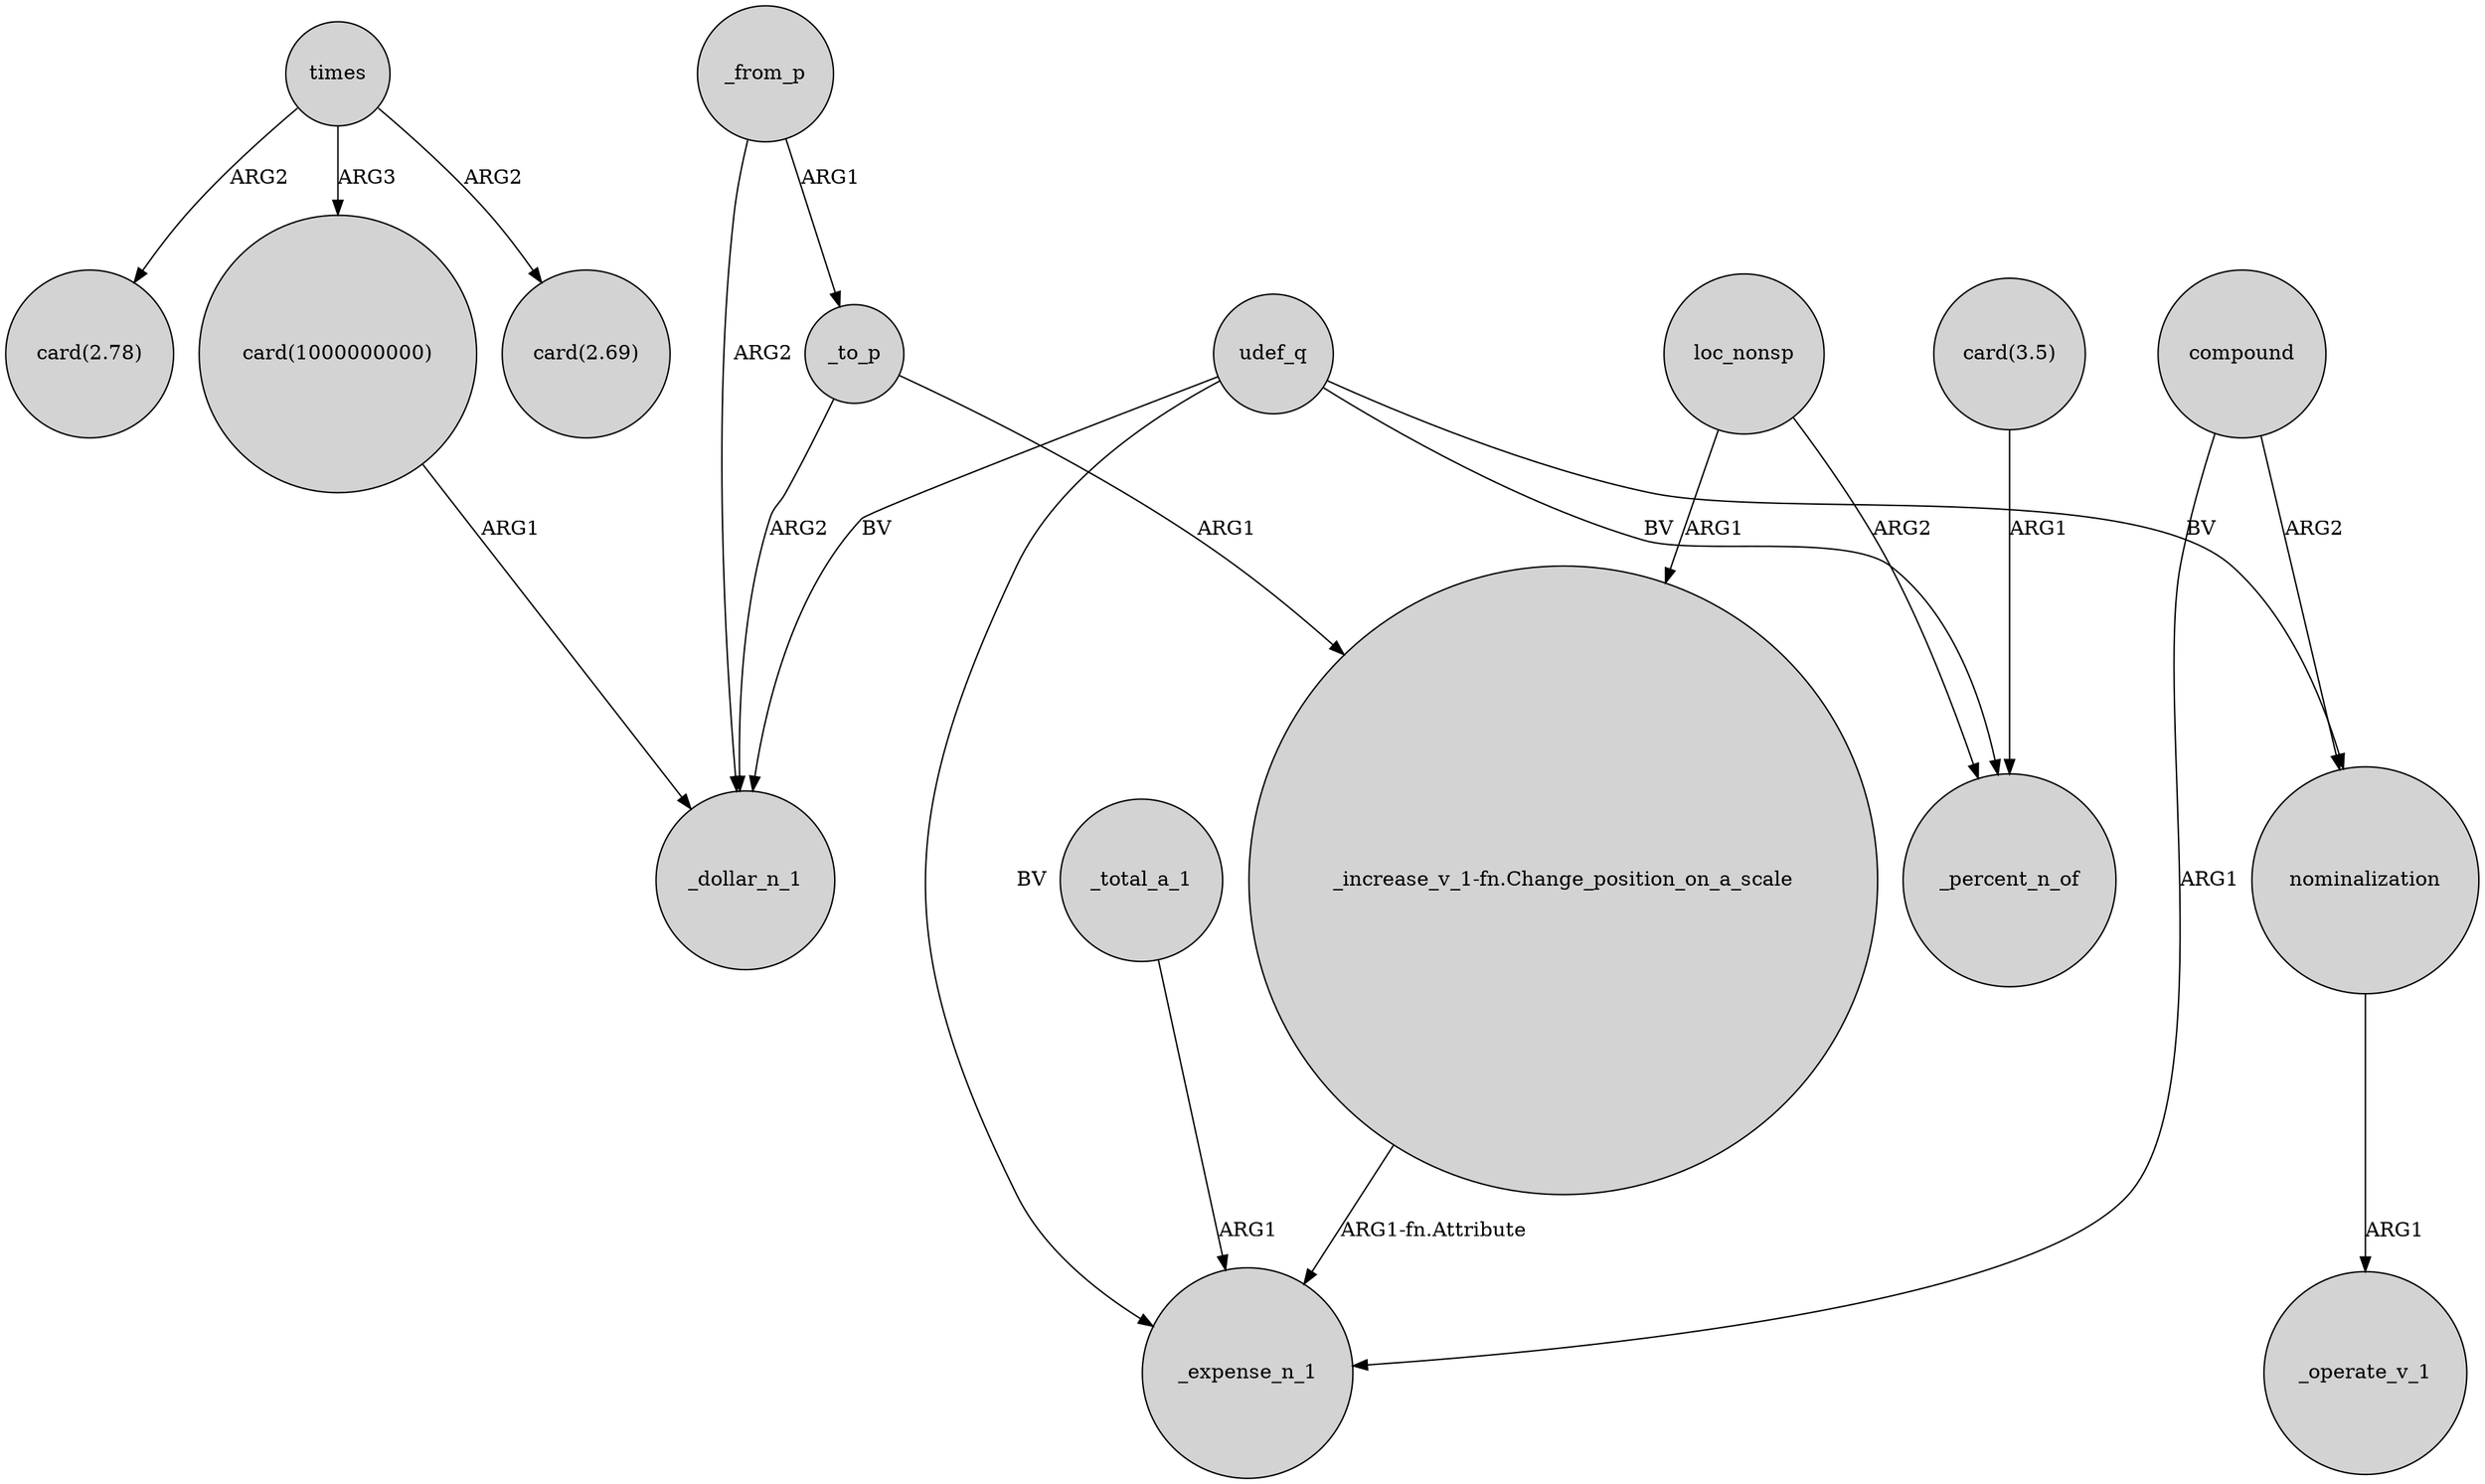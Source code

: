 digraph {
	node [shape=circle style=filled]
	times -> "card(2.78)" [label=ARG2]
	"card(1000000000)" -> _dollar_n_1 [label=ARG1]
	udef_q -> nominalization [label=BV]
	nominalization -> _operate_v_1 [label=ARG1]
	_to_p -> "_increase_v_1-fn.Change_position_on_a_scale" [label=ARG1]
	_to_p -> _dollar_n_1 [label=ARG2]
	times -> "card(1000000000)" [label=ARG3]
	compound -> nominalization [label=ARG2]
	udef_q -> _percent_n_of [label=BV]
	compound -> _expense_n_1 [label=ARG1]
	times -> "card(2.69)" [label=ARG2]
	udef_q -> _dollar_n_1 [label=BV]
	"card(3.5)" -> _percent_n_of [label=ARG1]
	_from_p -> _to_p [label=ARG1]
	udef_q -> _expense_n_1 [label=BV]
	_total_a_1 -> _expense_n_1 [label=ARG1]
	loc_nonsp -> "_increase_v_1-fn.Change_position_on_a_scale" [label=ARG1]
	_from_p -> _dollar_n_1 [label=ARG2]
	"_increase_v_1-fn.Change_position_on_a_scale" -> _expense_n_1 [label="ARG1-fn.Attribute"]
	loc_nonsp -> _percent_n_of [label=ARG2]
}
